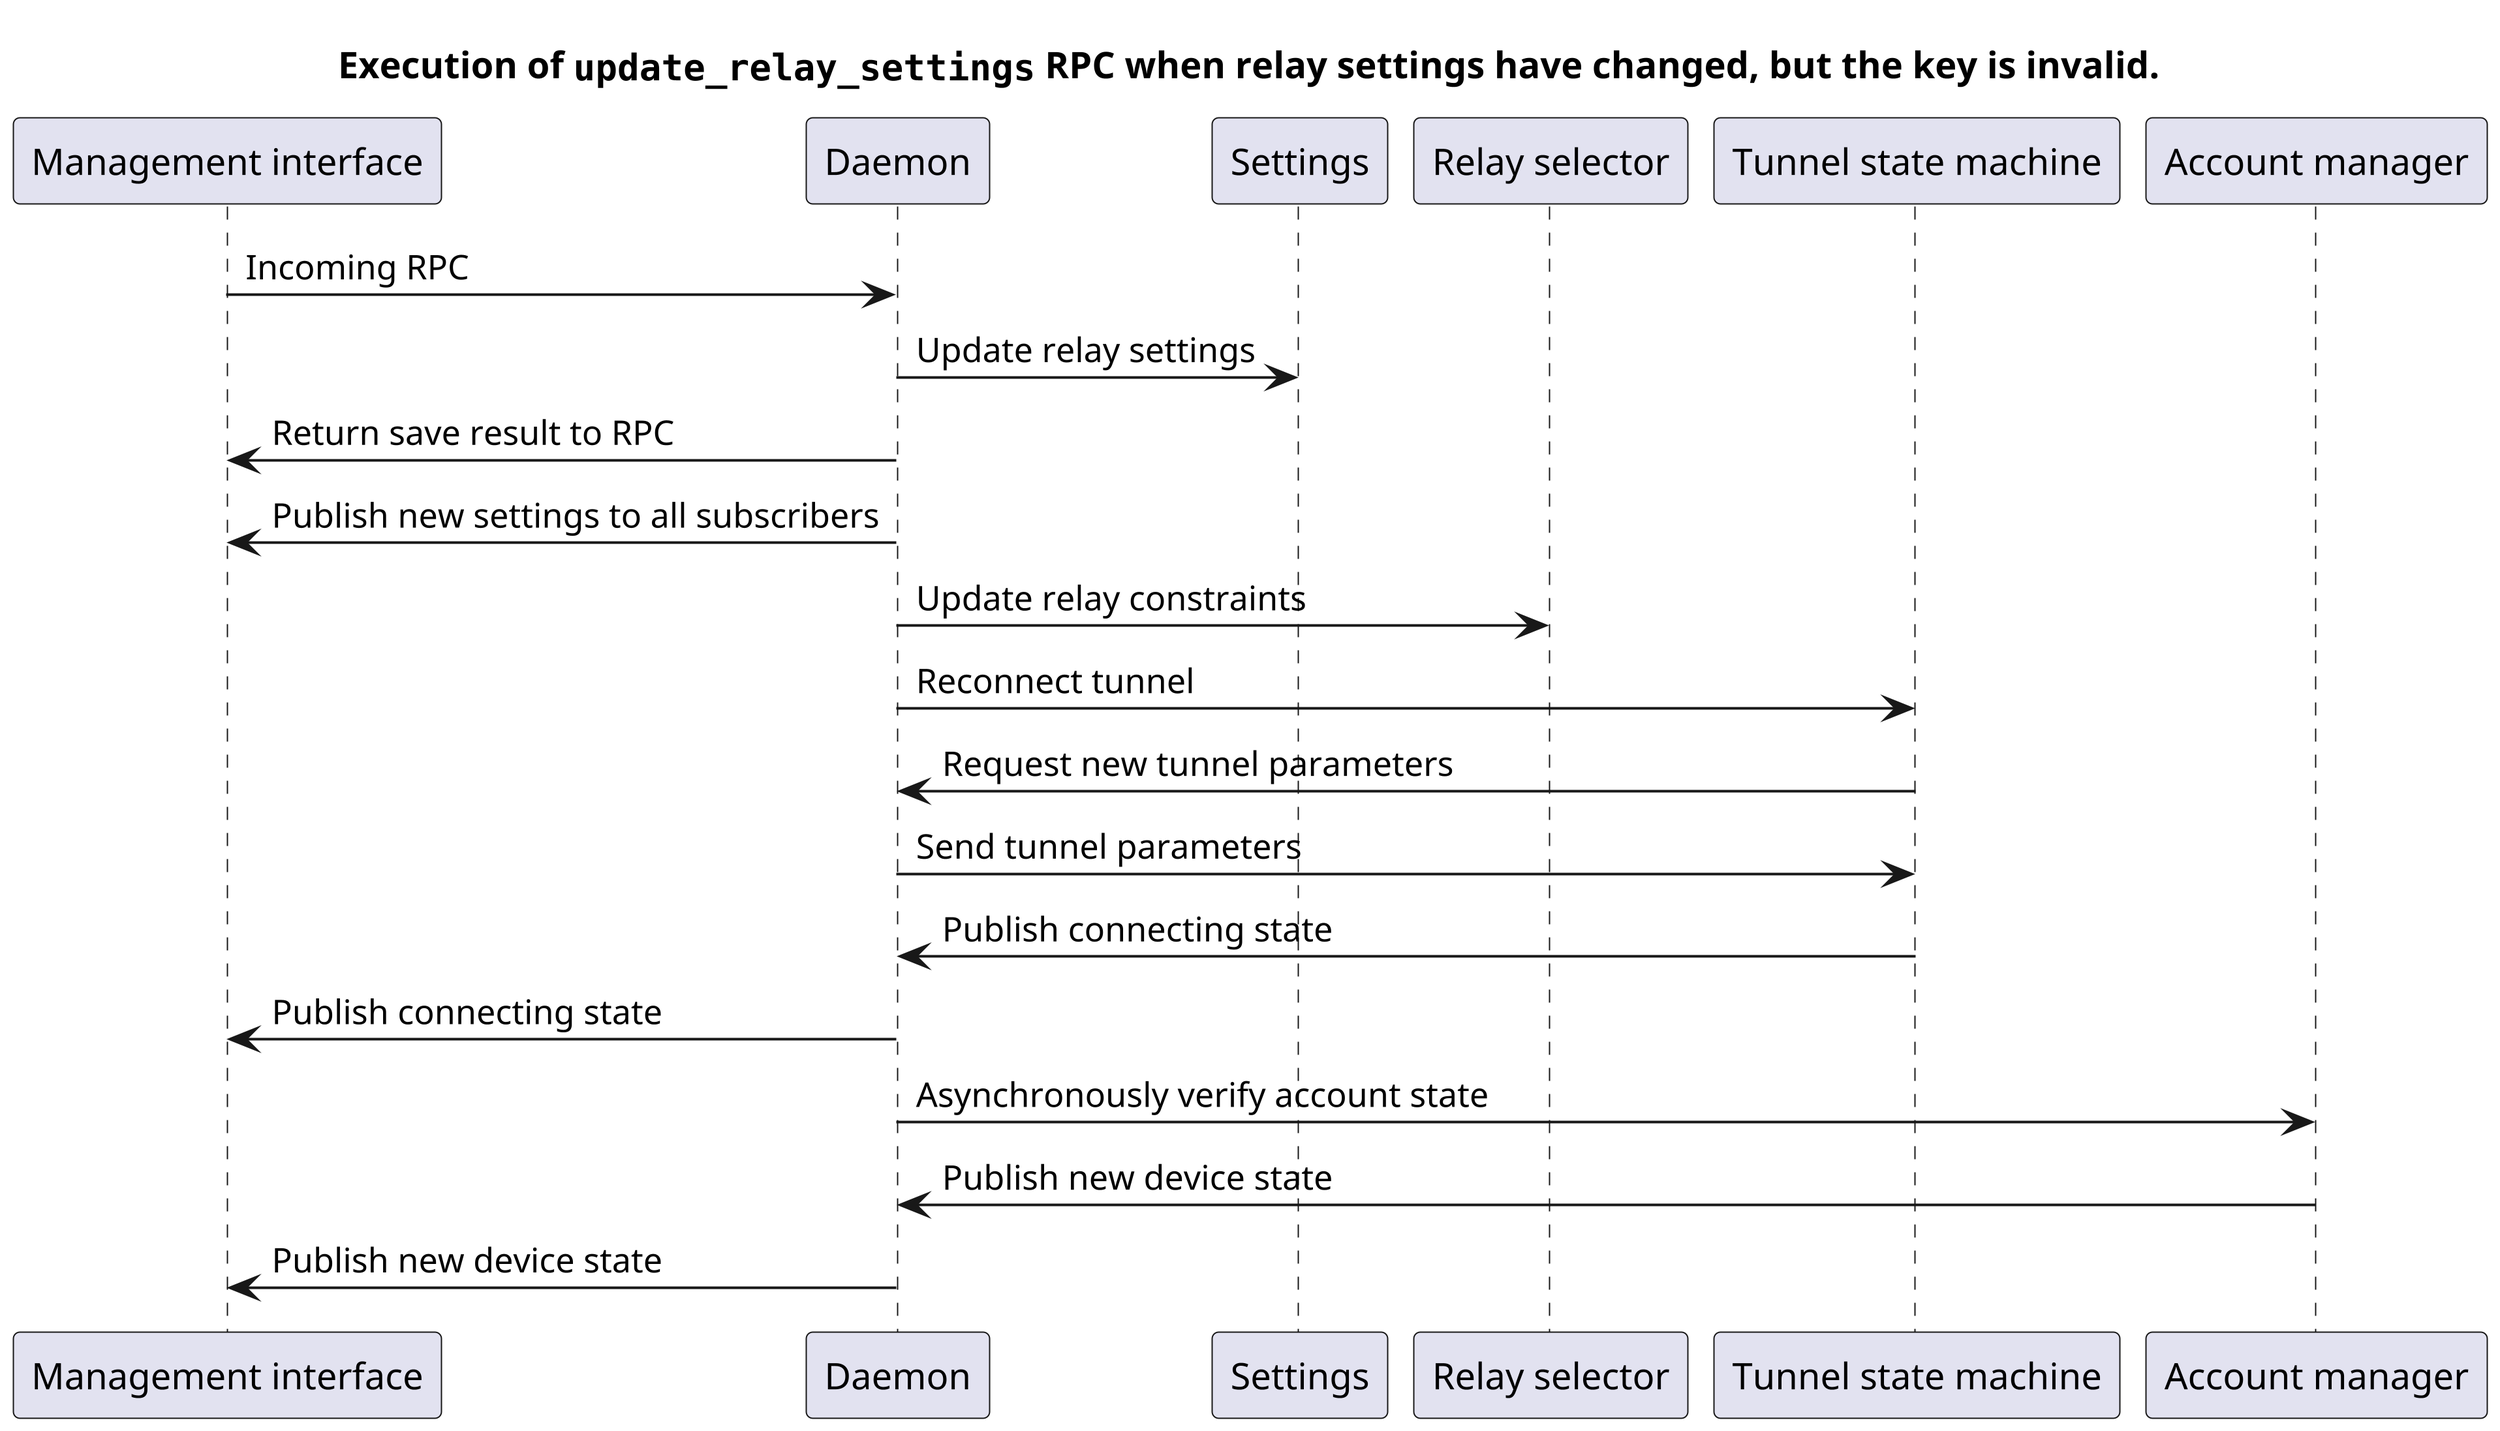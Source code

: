 @startuml
hide empty description
scale 800

title Execution of ""update_relay_settings"" RPC when relay settings have changed, but the key is invalid.

participant "Management interface" as management_interface
participant "Daemon" as daemon
participant "Settings" as settings
participant "Relay selector" as relay_selector
participant "Tunnel state machine" as tsm
participant "Account manager" as account_manager

management_interface -> daemon : Incoming RPC
daemon -> settings : Update relay settings
daemon -> management_interface : Return save result to RPC
daemon -> management_interface : Publish new settings to all subscribers
daemon -> relay_selector : Update relay constraints
daemon -> tsm : Reconnect tunnel
tsm -> daemon : Request new tunnel parameters
daemon -> tsm : Send tunnel parameters
tsm -> daemon : Publish connecting state
daemon -> management_interface : Publish connecting state
daemon -> account_manager : Asynchronously verify account state
account_manager -> daemon : Publish new device state
daemon -> management_interface : Publish new device state

@enduml
